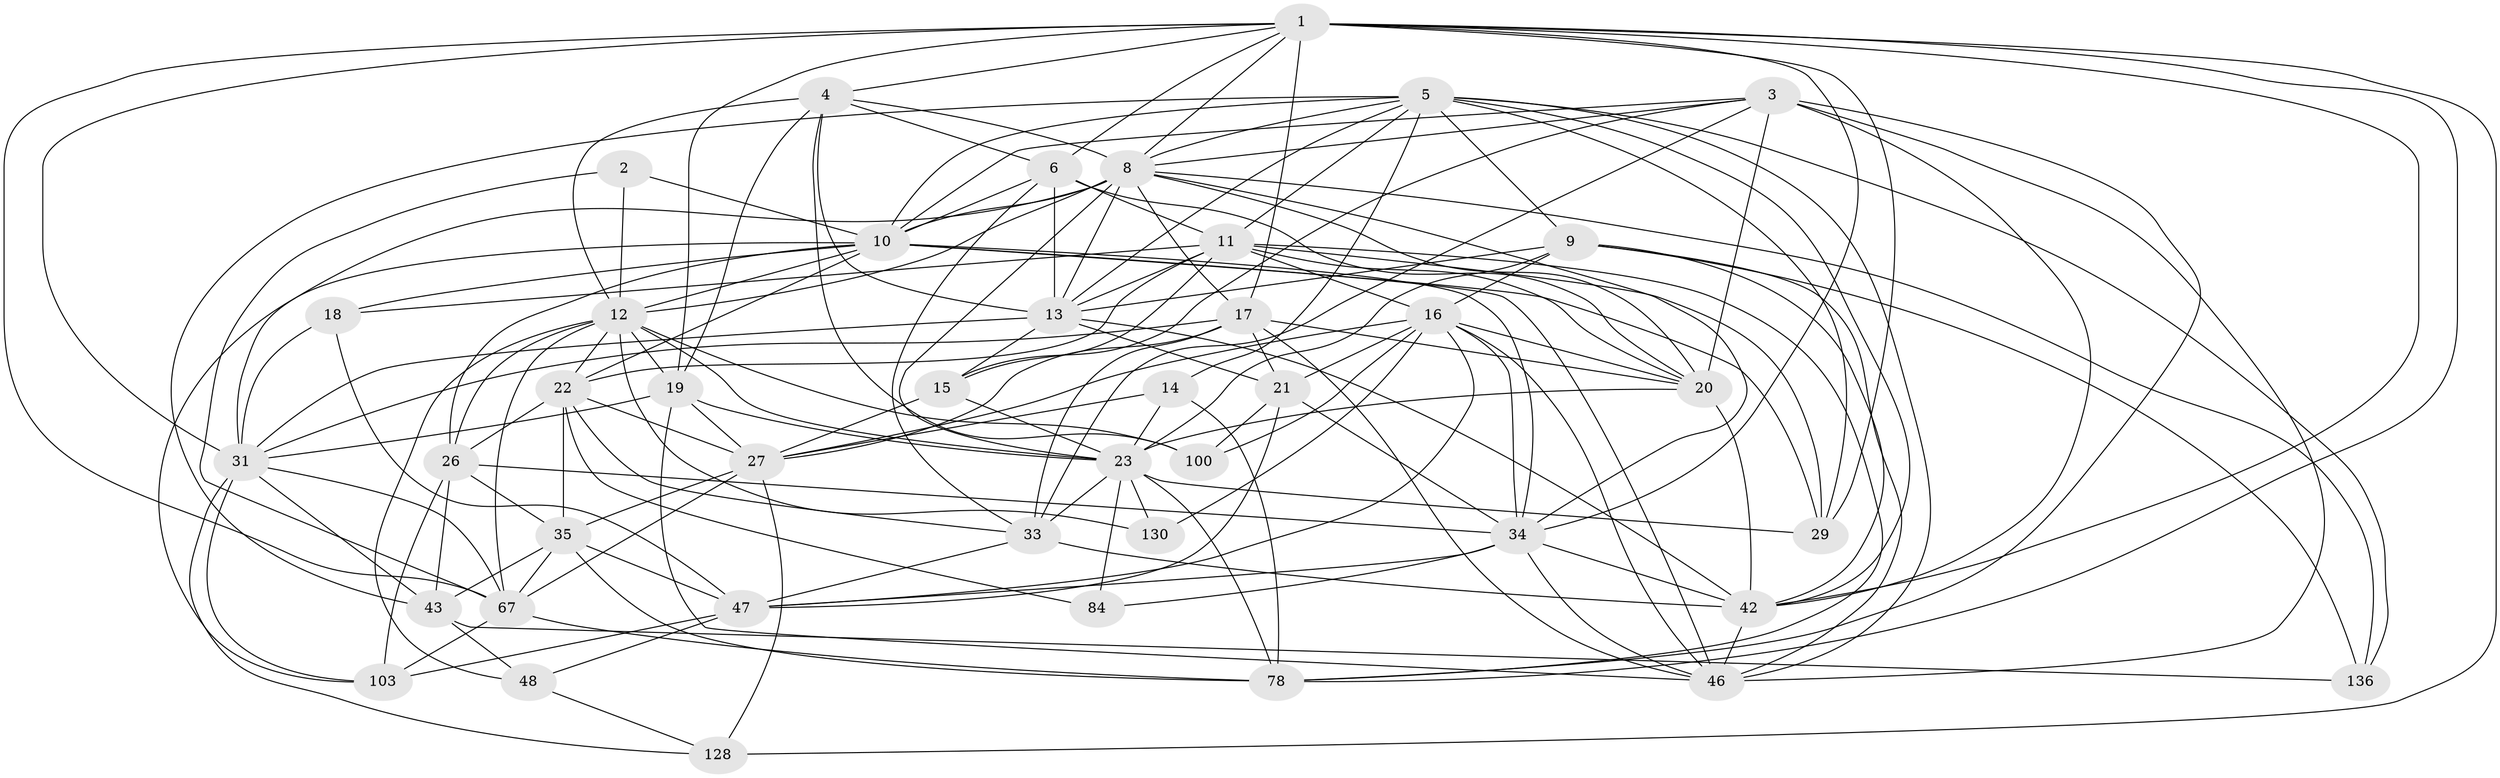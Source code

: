 // original degree distribution, {4: 1.0}
// Generated by graph-tools (version 1.1) at 2025/20/03/04/25 18:20:37]
// undirected, 42 vertices, 157 edges
graph export_dot {
graph [start="1"]
  node [color=gray90,style=filled];
  1 [super="+57+90+87"];
  2;
  3 [super="+7"];
  4 [super="+65+81"];
  5 [super="+40+30+97"];
  6 [super="+89+135"];
  8 [super="+60+44"];
  9 [super="+50"];
  10 [super="+32+59+122"];
  11 [super="+38+120+37"];
  12 [super="+82+36"];
  13 [super="+86+113"];
  14;
  15 [super="+24"];
  16 [super="+52+51"];
  17 [super="+138+25"];
  18;
  19 [super="+114"];
  20 [super="+53"];
  21 [super="+102"];
  22 [super="+49+83"];
  23 [super="+75+66+88+64"];
  26 [super="+110+99"];
  27 [super="+92+107+41"];
  29 [super="+117+63"];
  31 [super="+137+68+74"];
  33 [super="+45"];
  34 [super="+70+93+71"];
  35 [super="+96+58+76"];
  42 [super="+56+80+112"];
  43 [super="+91"];
  46 [super="+94+133"];
  47 [super="+131+106"];
  48;
  67 [super="+119+72+69"];
  78 [super="+141+125"];
  84;
  100;
  103 [super="+139"];
  128;
  130;
  136;
  1 -- 31;
  1 -- 67;
  1 -- 4;
  1 -- 19 [weight=2];
  1 -- 17;
  1 -- 8;
  1 -- 128;
  1 -- 29 [weight=2];
  1 -- 42;
  1 -- 6;
  1 -- 78;
  1 -- 34;
  2 -- 67;
  2 -- 10 [weight=2];
  2 -- 12;
  3 -- 33;
  3 -- 46;
  3 -- 15;
  3 -- 20;
  3 -- 78;
  3 -- 10;
  3 -- 8;
  3 -- 42;
  4 -- 100;
  4 -- 6;
  4 -- 19;
  4 -- 13 [weight=2];
  4 -- 8;
  4 -- 12;
  5 -- 29 [weight=3];
  5 -- 14;
  5 -- 43;
  5 -- 46;
  5 -- 10 [weight=2];
  5 -- 11;
  5 -- 9 [weight=2];
  5 -- 8 [weight=2];
  5 -- 42;
  5 -- 136;
  5 -- 13;
  6 -- 33;
  6 -- 13 [weight=2];
  6 -- 11;
  6 -- 20;
  6 -- 10;
  8 -- 31;
  8 -- 17;
  8 -- 136;
  8 -- 20;
  8 -- 23;
  8 -- 10;
  8 -- 13;
  8 -- 34;
  8 -- 12;
  9 -- 46 [weight=2];
  9 -- 23 [weight=2];
  9 -- 136;
  9 -- 42;
  9 -- 16;
  9 -- 13;
  10 -- 18;
  10 -- 29;
  10 -- 34 [weight=2];
  10 -- 46;
  10 -- 22;
  10 -- 26;
  10 -- 103;
  10 -- 12;
  11 -- 78;
  11 -- 22;
  11 -- 13;
  11 -- 15;
  11 -- 16;
  11 -- 18;
  11 -- 29;
  11 -- 20;
  12 -- 26;
  12 -- 67 [weight=2];
  12 -- 130 [weight=2];
  12 -- 100;
  12 -- 22;
  12 -- 23;
  12 -- 19;
  12 -- 48;
  13 -- 42;
  13 -- 15;
  13 -- 21;
  13 -- 31;
  14 -- 78;
  14 -- 27;
  14 -- 23;
  15 -- 27 [weight=2];
  15 -- 23;
  16 -- 20;
  16 -- 130;
  16 -- 27;
  16 -- 46;
  16 -- 34;
  16 -- 100;
  16 -- 21;
  16 -- 47;
  17 -- 31;
  17 -- 46;
  17 -- 20;
  17 -- 21;
  17 -- 33;
  17 -- 27;
  18 -- 47;
  18 -- 31;
  19 -- 27 [weight=3];
  19 -- 23;
  19 -- 46;
  19 -- 31;
  20 -- 42;
  20 -- 23;
  21 -- 100;
  21 -- 47;
  21 -- 34;
  22 -- 84;
  22 -- 35;
  22 -- 33;
  22 -- 26;
  22 -- 27;
  23 -- 33;
  23 -- 130;
  23 -- 84 [weight=2];
  23 -- 78;
  23 -- 29;
  26 -- 43;
  26 -- 103;
  26 -- 34 [weight=2];
  26 -- 35;
  27 -- 35;
  27 -- 128;
  27 -- 67;
  31 -- 43;
  31 -- 67;
  31 -- 128;
  31 -- 103;
  33 -- 42 [weight=2];
  33 -- 47;
  34 -- 42;
  34 -- 46;
  34 -- 84;
  34 -- 47;
  35 -- 43 [weight=3];
  35 -- 78 [weight=2];
  35 -- 47;
  35 -- 67;
  42 -- 46;
  43 -- 48;
  43 -- 136;
  47 -- 103;
  47 -- 48;
  48 -- 128;
  67 -- 103 [weight=2];
  67 -- 78;
}

